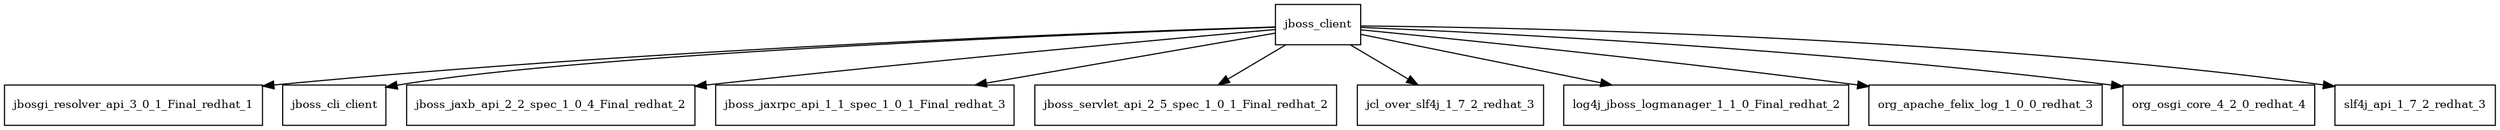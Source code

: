 digraph jboss_client_dependencies {
  node [shape = box, fontsize=10.0];
  jboss_client -> jbosgi_resolver_api_3_0_1_Final_redhat_1;
  jboss_client -> jboss_cli_client;
  jboss_client -> jboss_jaxb_api_2_2_spec_1_0_4_Final_redhat_2;
  jboss_client -> jboss_jaxrpc_api_1_1_spec_1_0_1_Final_redhat_3;
  jboss_client -> jboss_servlet_api_2_5_spec_1_0_1_Final_redhat_2;
  jboss_client -> jcl_over_slf4j_1_7_2_redhat_3;
  jboss_client -> log4j_jboss_logmanager_1_1_0_Final_redhat_2;
  jboss_client -> org_apache_felix_log_1_0_0_redhat_3;
  jboss_client -> org_osgi_core_4_2_0_redhat_4;
  jboss_client -> slf4j_api_1_7_2_redhat_3;
}
